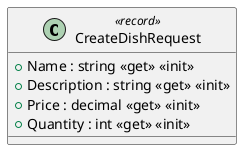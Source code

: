 @startuml
class CreateDishRequest <<record>> {
    + Name : string <<get>> <<init>>
    + Description : string <<get>> <<init>>
    + Price : decimal <<get>> <<init>>
    + Quantity : int <<get>> <<init>>
}
@enduml
